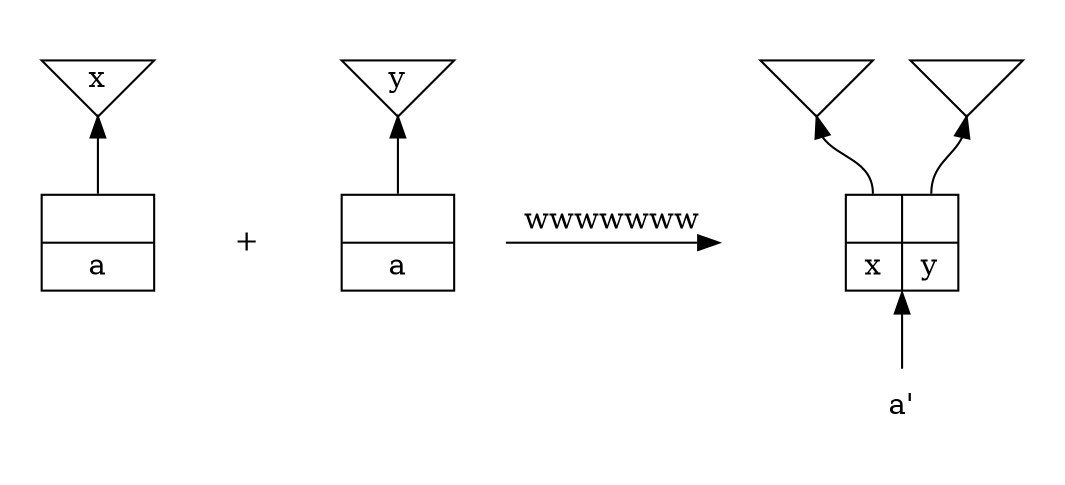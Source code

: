 digraph "" {
    graph[dpi="60";compound="true"];

    subgraph clusterA {
        label="";
        color="invis";
        {   rank="same";
            node[shape="invtriangle";margin="0.01,0.01"];
            A_u1[label="x"];
        }

        A_left[shape="record";label="{<a> | a}"];

        {   edge[dir="back"];
            A_u1:s -> A_left:a:n;
        }
    }

    subgraph AB {
        temp0[color="invis";shape="point";label=""];
        temp1[shape="none";label="+"];
        temp0 -> temp1[style="invisible";dir="none"];
    }

    subgraph clusterB {
        label="";
        color="invis";
        {   rank="same";
            node[shape="invtriangle";margin="0.01,0.01"];
            A_w1[label="y"];
        }

        A_right[shape="record";label="{<a> | a}"];

        {   edge[dir="back"];
            A_w1:s -> A_right:a:n;
        }
    }

    subgraph BC {
        node[color="invis";shape="point"];
        temp2a;
        {   rank="same";
            temp2b;
            temp2c;
        }

        temp2a -> temp2b[style="invisible";dir="none"];
        temp2a -> temp2c[style="invisible";dir="none"];
        temp2b -> temp2c[constraint="false";label="wwwwwww"];
    }

    subgraph clusterC {
        label="";
        color="invis";
        {   rank="same";
            node[shape="invtriangle";margin="0.01,0.01"];
            A_u2[label=""];
            A_v2[label=""];
        }

        A_result[shape="record";label="{<x> | x} | {<y> | y}"];

        A_ap[label="a'";shape="none"];

        {   edge[dir="back"];
            A_u2:s -> A_result:x:n;
            A_v2:s -> A_result:y:n;
            A_result:s -> A_ap:n;
        }
    }
}
